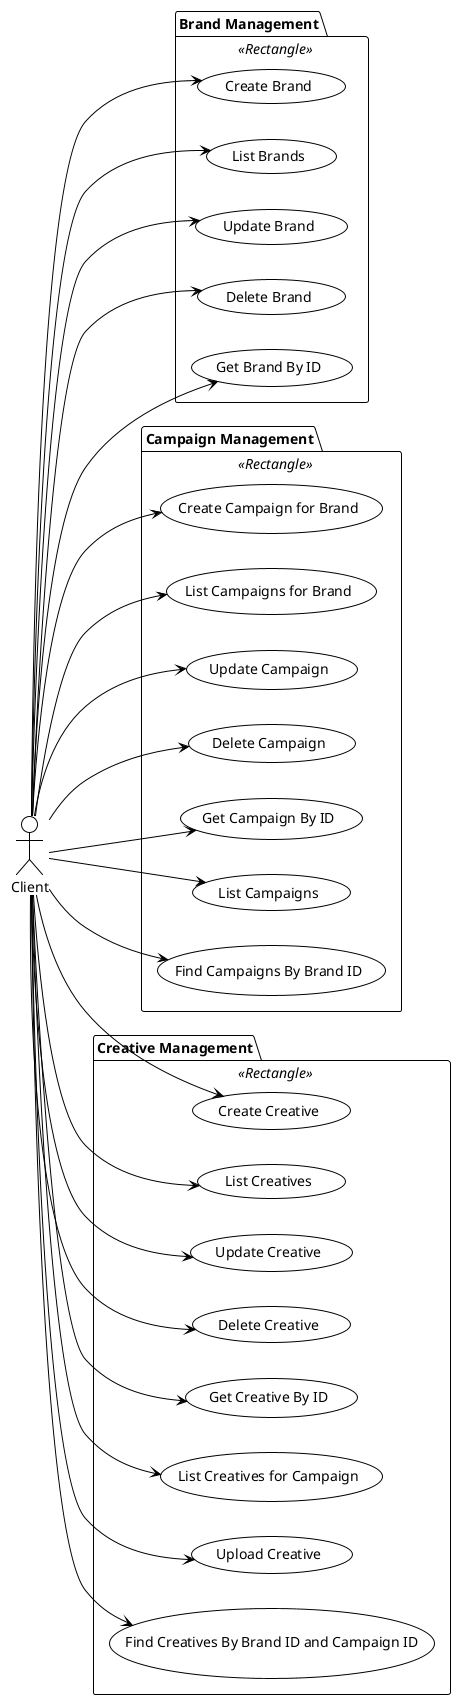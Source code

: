 @startuml
!theme plain

left to right direction
actor "Client" as client

package "Brand Management" <<Rectangle>> {
    usecase "Create Brand" as UC1
    usecase "List Brands" as UC2
    usecase "Update Brand" as UC3
    usecase "Delete Brand" as UC4
    usecase "Get Brand By ID" as UC5
}

package "Campaign Management" <<Rectangle>> {
    usecase "Create Campaign for Brand" as UC6
    usecase "List Campaigns for Brand" as UC7
    usecase "Update Campaign" as UC8
    usecase "Delete Campaign" as UC9
    usecase "Get Campaign By ID" as UC10
    usecase "List Campaigns" as UC11
    usecase "Find Campaigns By Brand ID" as UC12
}

package "Creative Management" <<Rectangle>> {
    usecase "Create Creative" as UC13
    usecase "List Creatives" as UC14
    usecase "Update Creative" as UC15
    usecase "Delete Creative" as UC16
    usecase "Get Creative By ID" as UC17
    usecase "List Creatives for Campaign" as UC18
    usecase "Upload Creative" as UC19
    usecase "Find Creatives By Brand ID and Campaign ID" as UC20
}

client --> UC1
client --> UC2
client --> UC3
client --> UC4
client --> UC5
client --> UC6
client --> UC7
client --> UC8
client --> UC9
client --> UC10
client --> UC11
client --> UC12
client --> UC13
client --> UC14
client --> UC15
client --> UC16
client --> UC17
client --> UC18
client --> UC19
client --> UC20

@enduml
